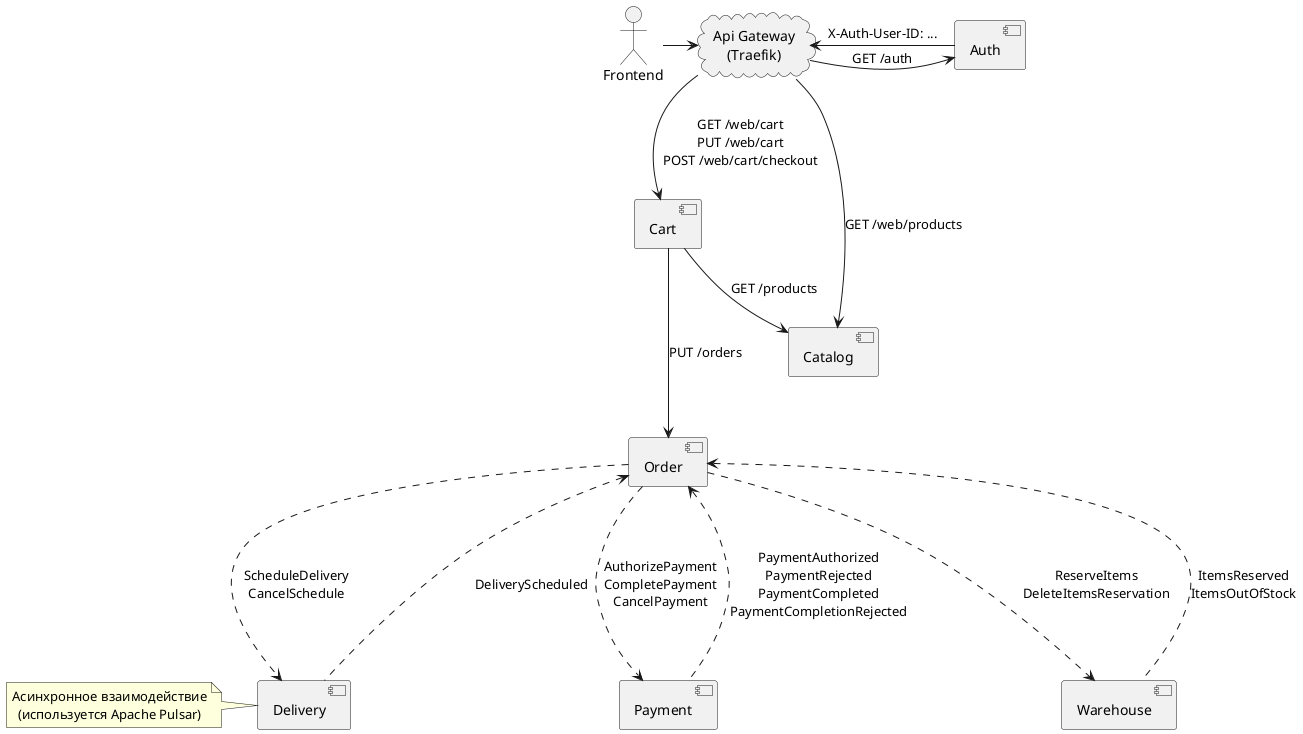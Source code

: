 @startuml
skinparam defaultTextAlignment center

actor User [
    Frontend
]

cloud APIGateway [
    Api Gateway
    (Traefik)
]

component Auth

component Cart

component Order

component Catalog

component Payment

component Warehouse

component Delivery

User -right-> APIGateway

APIGateway -right-> Auth: GET /auth
APIGateway <-right- Auth: X-Auth-User-ID: ...

APIGateway --> Catalog: GET /web/products

APIGateway --> Cart: GET /web/cart\nPUT /web/cart\nPOST /web/cart/checkout

Cart --> Catalog: GET /products

Cart ---> Order: PUT /orders

note left: Асинхронное взаимодействие\n(используется Apache Pulsar)

Order ...> Payment: AuthorizePayment\nCompletePayment\nCancelPayment

Order <... Payment: PaymentAuthorized\nPaymentRejected\nPaymentCompleted\nPaymentCompletionRejected

Order ...> Warehouse: ReserveItems\nDeleteItemsReservation

Order <... Warehouse: ItemsReserved\nItemsOutOfStock

Order ...> Delivery: ScheduleDelivery\nCancelSchedule

Order <... Delivery: DeliveryScheduled

@enduml